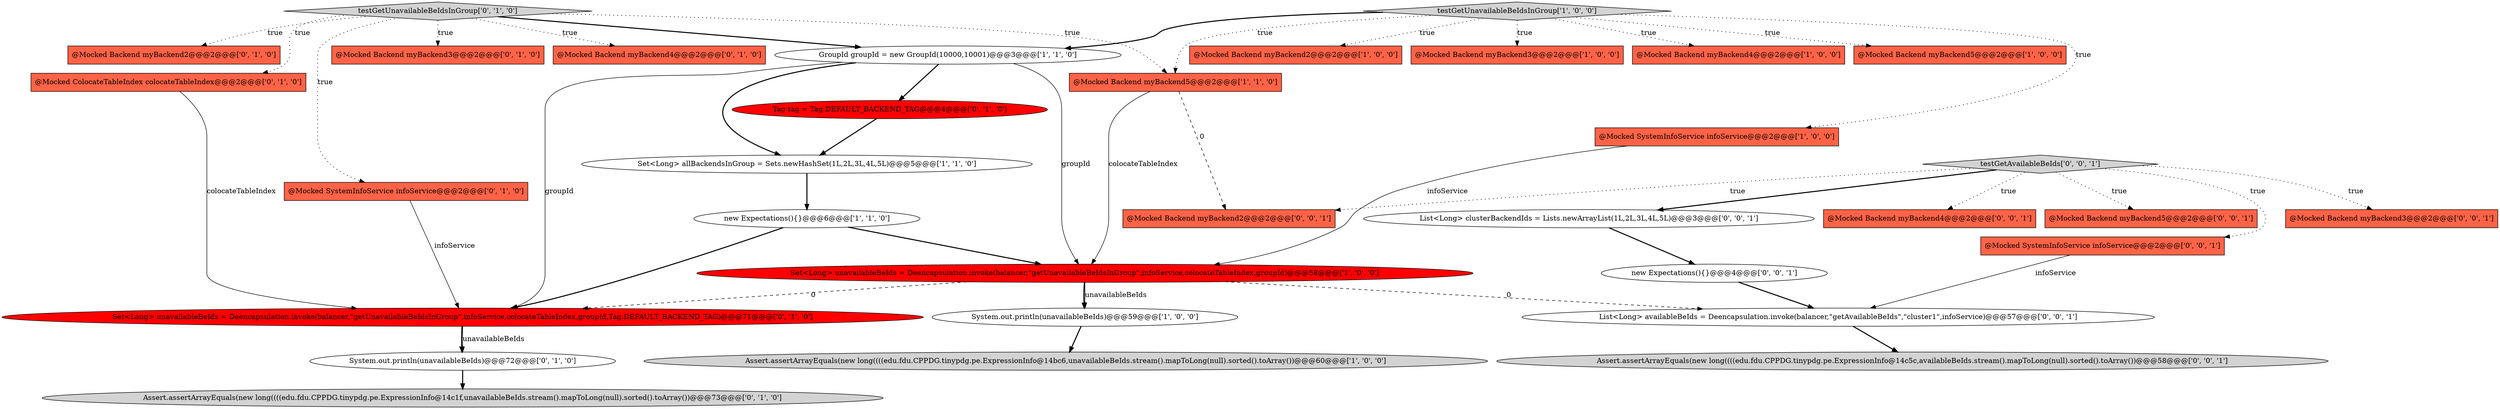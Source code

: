 digraph {
14 [style = filled, label = "@Mocked Backend myBackend2@@@2@@@['0', '1', '0']", fillcolor = tomato, shape = box image = "AAA0AAABBB2BBB"];
27 [style = filled, label = "@Mocked Backend myBackend5@@@2@@@['0', '0', '1']", fillcolor = tomato, shape = box image = "AAA0AAABBB3BBB"];
10 [style = filled, label = "System.out.println(unavailableBeIds)@@@59@@@['1', '0', '0']", fillcolor = white, shape = ellipse image = "AAA0AAABBB1BBB"];
25 [style = filled, label = "@Mocked Backend myBackend3@@@2@@@['0', '0', '1']", fillcolor = tomato, shape = box image = "AAA0AAABBB3BBB"];
16 [style = filled, label = "@Mocked ColocateTableIndex colocateTableIndex@@@2@@@['0', '1', '0']", fillcolor = tomato, shape = box image = "AAA0AAABBB2BBB"];
9 [style = filled, label = "testGetUnavailableBeIdsInGroup['1', '0', '0']", fillcolor = lightgray, shape = diamond image = "AAA0AAABBB1BBB"];
6 [style = filled, label = "@Mocked Backend myBackend2@@@2@@@['1', '0', '0']", fillcolor = tomato, shape = box image = "AAA0AAABBB1BBB"];
28 [style = filled, label = "List<Long> clusterBackendIds = Lists.newArrayList(1L,2L,3L,4L,5L)@@@3@@@['0', '0', '1']", fillcolor = white, shape = ellipse image = "AAA0AAABBB3BBB"];
7 [style = filled, label = "GroupId groupId = new GroupId(10000,10001)@@@3@@@['1', '1', '0']", fillcolor = white, shape = ellipse image = "AAA0AAABBB1BBB"];
29 [style = filled, label = "@Mocked SystemInfoService infoService@@@2@@@['0', '0', '1']", fillcolor = tomato, shape = box image = "AAA0AAABBB3BBB"];
24 [style = filled, label = "@Mocked Backend myBackend4@@@2@@@['0', '0', '1']", fillcolor = tomato, shape = box image = "AAA0AAABBB3BBB"];
0 [style = filled, label = "@Mocked Backend myBackend3@@@2@@@['1', '0', '0']", fillcolor = tomato, shape = box image = "AAA0AAABBB1BBB"];
4 [style = filled, label = "@Mocked SystemInfoService infoService@@@2@@@['1', '0', '0']", fillcolor = tomato, shape = box image = "AAA0AAABBB1BBB"];
3 [style = filled, label = "new Expectations(){}@@@6@@@['1', '1', '0']", fillcolor = white, shape = ellipse image = "AAA0AAABBB1BBB"];
23 [style = filled, label = "List<Long> availableBeIds = Deencapsulation.invoke(balancer,\"getAvailableBeIds\",\"cluster1\",infoService)@@@57@@@['0', '0', '1']", fillcolor = white, shape = ellipse image = "AAA0AAABBB3BBB"];
30 [style = filled, label = "new Expectations(){}@@@4@@@['0', '0', '1']", fillcolor = white, shape = ellipse image = "AAA0AAABBB3BBB"];
15 [style = filled, label = "Set<Long> unavailableBeIds = Deencapsulation.invoke(balancer,\"getUnavailableBeIdsInGroup\",infoService,colocateTableIndex,groupId,Tag.DEFAULT_BACKEND_TAG)@@@71@@@['0', '1', '0']", fillcolor = red, shape = ellipse image = "AAA1AAABBB2BBB"];
26 [style = filled, label = "Assert.assertArrayEquals(new long((((edu.fdu.CPPDG.tinypdg.pe.ExpressionInfo@14c5c,availableBeIds.stream().mapToLong(null).sorted().toArray())@@@58@@@['0', '0', '1']", fillcolor = lightgray, shape = ellipse image = "AAA0AAABBB3BBB"];
32 [style = filled, label = "@Mocked Backend myBackend2@@@2@@@['0', '0', '1']", fillcolor = tomato, shape = box image = "AAA0AAABBB3BBB"];
13 [style = filled, label = "Assert.assertArrayEquals(new long((((edu.fdu.CPPDG.tinypdg.pe.ExpressionInfo@14c1f,unavailableBeIds.stream().mapToLong(null).sorted().toArray())@@@73@@@['0', '1', '0']", fillcolor = lightgray, shape = ellipse image = "AAA0AAABBB2BBB"];
5 [style = filled, label = "@Mocked Backend myBackend4@@@2@@@['1', '0', '0']", fillcolor = tomato, shape = box image = "AAA0AAABBB1BBB"];
22 [style = filled, label = "Tag tag = Tag.DEFAULT_BACKEND_TAG@@@4@@@['0', '1', '0']", fillcolor = red, shape = ellipse image = "AAA1AAABBB2BBB"];
18 [style = filled, label = "@Mocked SystemInfoService infoService@@@2@@@['0', '1', '0']", fillcolor = tomato, shape = box image = "AAA0AAABBB2BBB"];
1 [style = filled, label = "@Mocked Backend myBackend5@@@2@@@['1', '0', '0']", fillcolor = tomato, shape = box image = "AAA0AAABBB1BBB"];
19 [style = filled, label = "testGetUnavailableBeIdsInGroup['0', '1', '0']", fillcolor = lightgray, shape = diamond image = "AAA0AAABBB2BBB"];
21 [style = filled, label = "@Mocked Backend myBackend3@@@2@@@['0', '1', '0']", fillcolor = tomato, shape = box image = "AAA0AAABBB2BBB"];
8 [style = filled, label = "Set<Long> unavailableBeIds = Deencapsulation.invoke(balancer,\"getUnavailableBeIdsInGroup\",infoService,colocateTableIndex,groupId)@@@58@@@['1', '0', '0']", fillcolor = red, shape = ellipse image = "AAA1AAABBB1BBB"];
11 [style = filled, label = "@Mocked Backend myBackend5@@@2@@@['1', '1', '0']", fillcolor = tomato, shape = box image = "AAA0AAABBB1BBB"];
31 [style = filled, label = "testGetAvailableBeIds['0', '0', '1']", fillcolor = lightgray, shape = diamond image = "AAA0AAABBB3BBB"];
17 [style = filled, label = "@Mocked Backend myBackend4@@@2@@@['0', '1', '0']", fillcolor = tomato, shape = box image = "AAA0AAABBB2BBB"];
12 [style = filled, label = "Assert.assertArrayEquals(new long((((edu.fdu.CPPDG.tinypdg.pe.ExpressionInfo@14bc6,unavailableBeIds.stream().mapToLong(null).sorted().toArray())@@@60@@@['1', '0', '0']", fillcolor = lightgray, shape = ellipse image = "AAA0AAABBB1BBB"];
20 [style = filled, label = "System.out.println(unavailableBeIds)@@@72@@@['0', '1', '0']", fillcolor = white, shape = ellipse image = "AAA0AAABBB2BBB"];
2 [style = filled, label = "Set<Long> allBackendsInGroup = Sets.newHashSet(1L,2L,3L,4L,5L)@@@5@@@['1', '1', '0']", fillcolor = white, shape = ellipse image = "AAA0AAABBB1BBB"];
11->32 [style = dashed, label="0"];
29->23 [style = solid, label="infoService"];
31->25 [style = dotted, label="true"];
8->10 [style = bold, label=""];
19->14 [style = dotted, label="true"];
9->0 [style = dotted, label="true"];
20->13 [style = bold, label=""];
22->2 [style = bold, label=""];
18->15 [style = solid, label="infoService"];
28->30 [style = bold, label=""];
19->17 [style = dotted, label="true"];
8->10 [style = solid, label="unavailableBeIds"];
2->3 [style = bold, label=""];
9->11 [style = dotted, label="true"];
8->15 [style = dashed, label="0"];
30->23 [style = bold, label=""];
11->8 [style = solid, label="colocateTableIndex"];
23->26 [style = bold, label=""];
19->18 [style = dotted, label="true"];
3->15 [style = bold, label=""];
19->21 [style = dotted, label="true"];
7->15 [style = solid, label="groupId"];
9->7 [style = bold, label=""];
9->6 [style = dotted, label="true"];
31->32 [style = dotted, label="true"];
7->22 [style = bold, label=""];
7->8 [style = solid, label="groupId"];
10->12 [style = bold, label=""];
7->2 [style = bold, label=""];
15->20 [style = bold, label=""];
3->8 [style = bold, label=""];
19->11 [style = dotted, label="true"];
31->27 [style = dotted, label="true"];
9->1 [style = dotted, label="true"];
19->16 [style = dotted, label="true"];
4->8 [style = solid, label="infoService"];
9->4 [style = dotted, label="true"];
16->15 [style = solid, label="colocateTableIndex"];
31->24 [style = dotted, label="true"];
31->28 [style = bold, label=""];
31->29 [style = dotted, label="true"];
19->7 [style = bold, label=""];
15->20 [style = solid, label="unavailableBeIds"];
8->23 [style = dashed, label="0"];
9->5 [style = dotted, label="true"];
}
